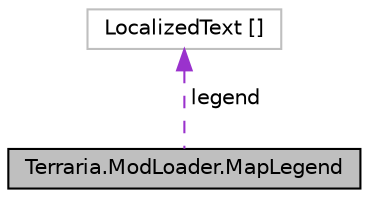 digraph "Terraria.ModLoader.MapLegend"
{
  edge [fontname="Helvetica",fontsize="10",labelfontname="Helvetica",labelfontsize="10"];
  node [fontname="Helvetica",fontsize="10",shape=record];
  Node1 [label="Terraria.ModLoader.MapLegend",height=0.2,width=0.4,color="black", fillcolor="grey75", style="filled", fontcolor="black"];
  Node2 -> Node1 [dir="back",color="darkorchid3",fontsize="10",style="dashed",label=" legend" ,fontname="Helvetica"];
  Node2 [label="LocalizedText []",height=0.2,width=0.4,color="grey75", fillcolor="white", style="filled"];
}
